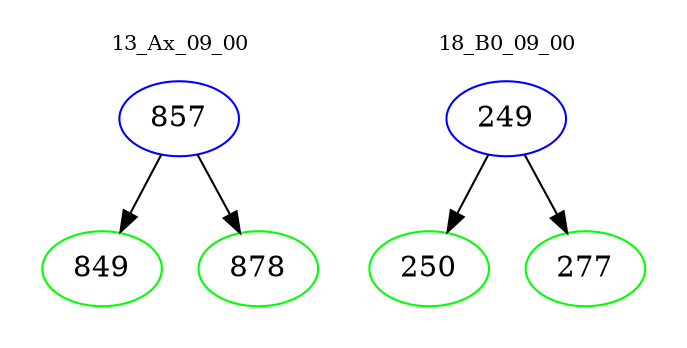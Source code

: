 digraph{
subgraph cluster_0 {
color = white
label = "13_Ax_09_00";
fontsize=10;
T0_857 [label="857", color="blue"]
T0_857 -> T0_849 [color="black"]
T0_849 [label="849", color="green"]
T0_857 -> T0_878 [color="black"]
T0_878 [label="878", color="green"]
}
subgraph cluster_1 {
color = white
label = "18_B0_09_00";
fontsize=10;
T1_249 [label="249", color="blue"]
T1_249 -> T1_250 [color="black"]
T1_250 [label="250", color="green"]
T1_249 -> T1_277 [color="black"]
T1_277 [label="277", color="green"]
}
}
